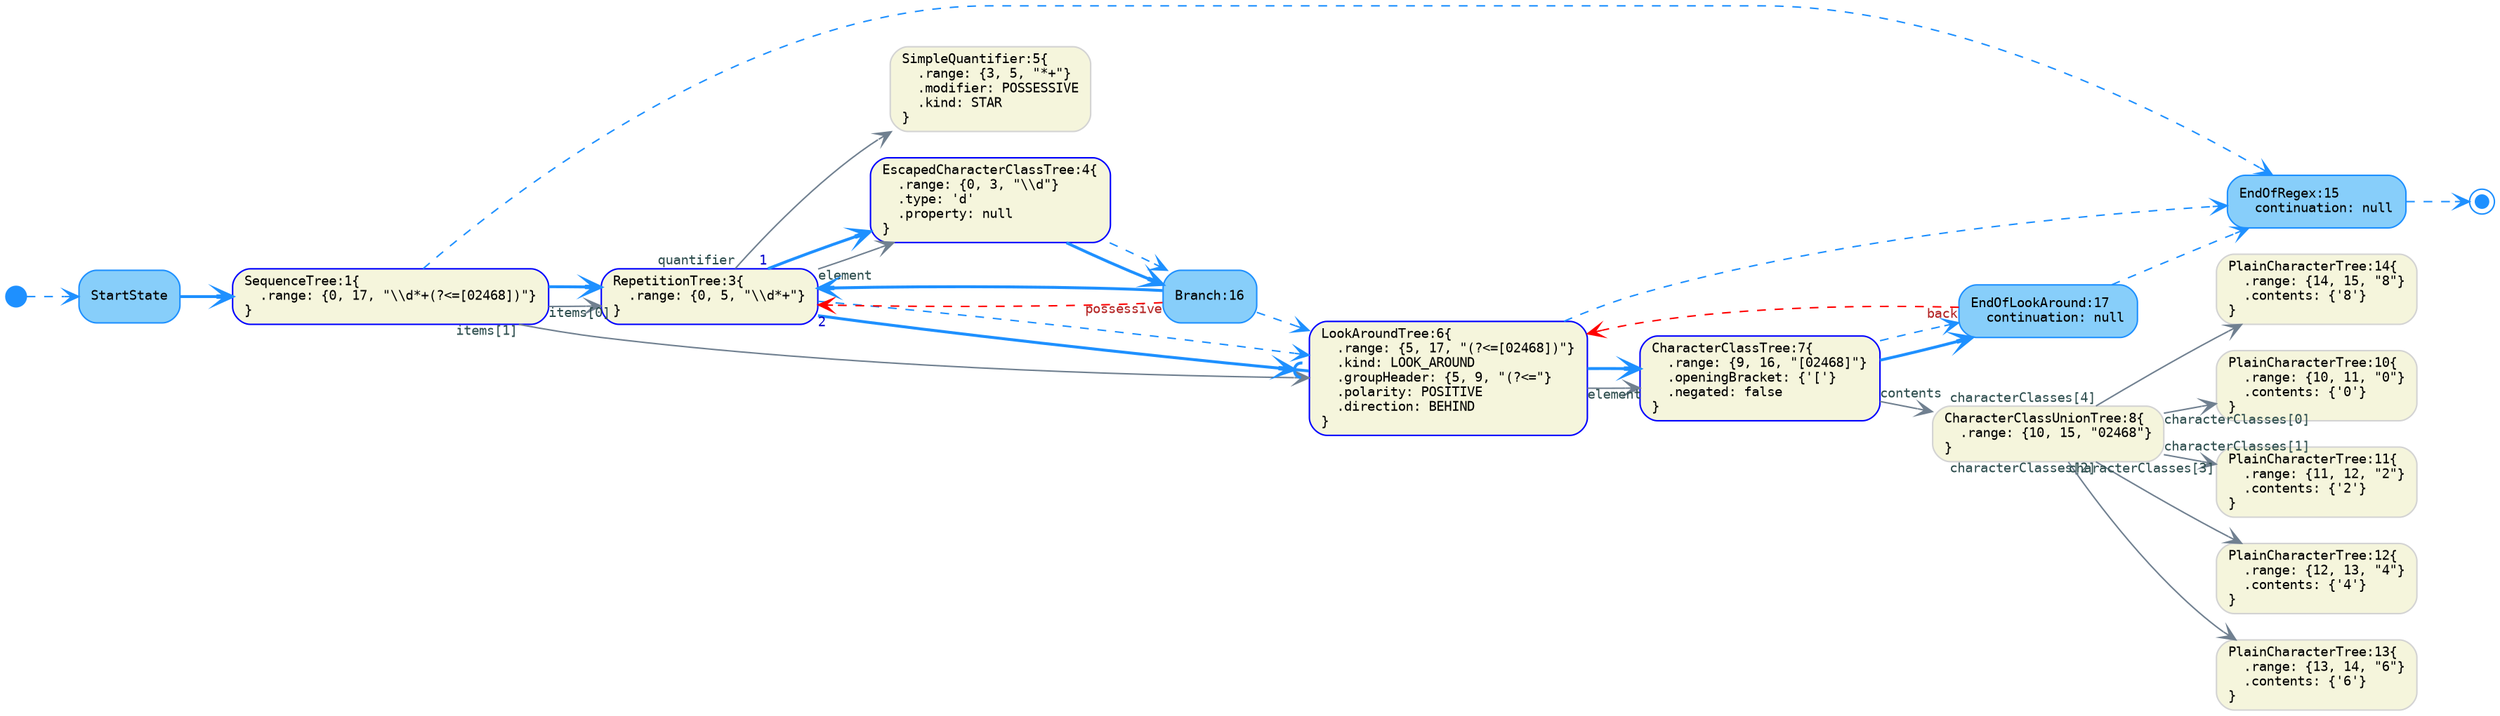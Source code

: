 digraph G {
  rankdir=LR;
  graph [fontname="Monospace", fontsize="11"]

  // tree-and-state nodes
  node [fontname="Monospace", fontsize= "9", shape="box", style="rounded,filled", color="Blue", fillcolor="Beige", fixedsize="false", width="0.75"]
  1[ label="SequenceTree:1\{\l  .range: \{0, 17, \"\\\\d*+(?<=[02468])\"\}\l\}\l" ]
  3[ label="RepetitionTree:3\{\l  .range: \{0, 5, \"\\\\d*+\"\}\l\}\l" ]
  4[ label="EscapedCharacterClassTree:4\{\l  .range: \{0, 3, \"\\\\d\"\}\l  .type: 'd'\l  .property: null\l\}\l" ]
  6[ label="LookAroundTree:6\{\l  .range: \{5, 17, \"(?<=[02468])\"\}\l  .kind: LOOK_AROUND\l  .groupHeader: \{5, 9, \"(?<=\"\}\l  .polarity: POSITIVE\l  .direction: BEHIND\l\}\l" ]
  7[ label="CharacterClassTree:7\{\l  .range: \{9, 16, \"[02468]\"\}\l  .openingBracket: \{'['\}\l  .negated: false\l\}\l" ]

  // default nodes
  node [fontname="Monospace", fontsize= "9", shape="box", style="rounded,filled", color="LightGray", fillcolor="Beige", fixedsize="false", width="0.75"]
  5[ label="SimpleQuantifier:5\{\l  .range: \{3, 5, \"*+\"\}\l  .modifier: POSSESSIVE\l  .kind: STAR\l\}\l" ]
  8[ label="CharacterClassUnionTree:8\{\l  .range: \{10, 15, \"02468\"\}\l\}\l" ]
  10[ label="PlainCharacterTree:10\{\l  .range: \{10, 11, \"0\"\}\l  .contents: \{'0'\}\l\}\l" ]
  11[ label="PlainCharacterTree:11\{\l  .range: \{11, 12, \"2\"\}\l  .contents: \{'2'\}\l\}\l" ]
  12[ label="PlainCharacterTree:12\{\l  .range: \{12, 13, \"4\"\}\l  .contents: \{'4'\}\l\}\l" ]
  13[ label="PlainCharacterTree:13\{\l  .range: \{13, 14, \"6\"\}\l  .contents: \{'6'\}\l\}\l" ]
  14[ label="PlainCharacterTree:14\{\l  .range: \{14, 15, \"8\"\}\l  .contents: \{'8'\}\l\}\l" ]

  // state nodes
  node [fontname="Monospace", fontsize= "9", shape="box", style="rounded,filled", color="DodgerBlue", fillcolor="LightSkyBlue", fixedsize="false", width="0.75"]
  16[ label="Branch:16\l" ]
  17[ label="EndOfLookAround:17\l  continuation: null\l" ]
  15[ label="EndOfRegex:15\l  continuation: null\l" ]
  StartState[ label="StartState\l" ]

  // end nodes
  node [fontname="Monospace", fontsize= "9", shape="doublecircle", style="rounded,filled", color="DodgerBlue", fillcolor="DodgerBlue", fixedsize="true", width="0.12"]
  end[ label="\l" ]

  // start nodes
  node [fontname="Monospace", fontsize= "9", shape="circle", style="rounded,filled", color="DodgerBlue", fillcolor="DodgerBlue", fixedsize="true", width="0.20"]
  start[ label="\l" ]

  // default edges
  edge [fontname="Monospace", fontsize="9", style="solid", color="SlateGray", fontcolor="DarkSlateGray", arrowhead="vee", arrowtail="none", dir="both"]
  3 -> 4 [ label="",  taillabel="element" ]
  3 -> 5 [ label="",  taillabel="quantifier" ]
  1 -> 3 [ label="",  taillabel="items[0]" ]
  8 -> 10 [ label="",  taillabel="characterClasses[0]" ]
  8 -> 11 [ label="",  taillabel="characterClasses[1]" ]
  8 -> 12 [ label="",  taillabel="characterClasses[2]" ]
  8 -> 13 [ label="",  taillabel="characterClasses[3]" ]
  8 -> 14 [ label="",  taillabel="characterClasses[4]" ]
  7 -> 8 [ label="",  taillabel="contents" ]
  6 -> 7 [ label="",  taillabel="element" ]
  1 -> 6 [ label="",  taillabel="items[1]" ]

  // back-reference edges
  edge [fontname="Monospace", fontsize="9", style="dashed", color="Red", fontcolor="Firebrick", arrowhead="vee", arrowtail="none", dir="both"]
  16 -> 3 [ label="",  taillabel="possessive" ]
  17 -> 6 [ label="",  taillabel="back" ]

  // successor edges
  edge [fontname="Monospace", fontsize="9", style="bold", color="DodgerBlue", fontcolor="MediumBlue", arrowhead="vee", arrowtail="none", dir="both"]
  1 -> 3 [ label="",  taillabel="" ]
  3 -> 4 [ label="",  taillabel="1" ]
  4 -> 16 [ label="",  taillabel="" ]
  16 -> 3 [ label="",  taillabel="" ]
  6 -> 7 [ label="",  taillabel="" ]
  7 -> 17 [ label="",  taillabel="" ]
  StartState -> 1 [ label="",  taillabel="" ]

  // backtracking-successor edges
  edge [fontname="Monospace", fontsize="9", style="bold", color="DodgerBlue", fontcolor="MediumBlue", arrowhead="icurvevee", arrowtail="none", dir="both"]
  3 -> 6 [ label="",  taillabel="2" ]

  // continuation edges
  edge [fontname="Monospace", fontsize="9", style="dashed", color="DodgerBlue", fontcolor="MediumBlue", arrowhead="vee", arrowtail="none", dir="both"]
  1 -> 15 [ label="",  taillabel="" ]
  3 -> 6 [ label="",  taillabel="" ]
  4 -> 16 [ label="",  taillabel="" ]
  16 -> 6 [ label="",  taillabel="" ]
  6 -> 15 [ label="",  taillabel="" ]
  17 -> 15 [ label="",  taillabel="" ]
  7 -> 17 [ label="",  taillabel="" ]
  15 -> end [ label="",  taillabel="" ]
  start -> StartState [ label="",  taillabel="" ]
}
